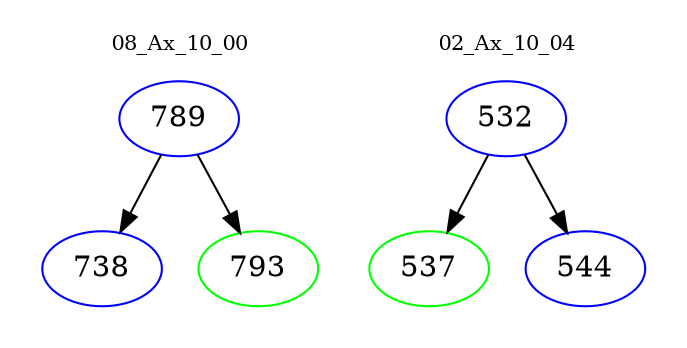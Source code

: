 digraph{
subgraph cluster_0 {
color = white
label = "08_Ax_10_00";
fontsize=10;
T0_789 [label="789", color="blue"]
T0_789 -> T0_738 [color="black"]
T0_738 [label="738", color="blue"]
T0_789 -> T0_793 [color="black"]
T0_793 [label="793", color="green"]
}
subgraph cluster_1 {
color = white
label = "02_Ax_10_04";
fontsize=10;
T1_532 [label="532", color="blue"]
T1_532 -> T1_537 [color="black"]
T1_537 [label="537", color="green"]
T1_532 -> T1_544 [color="black"]
T1_544 [label="544", color="blue"]
}
}

